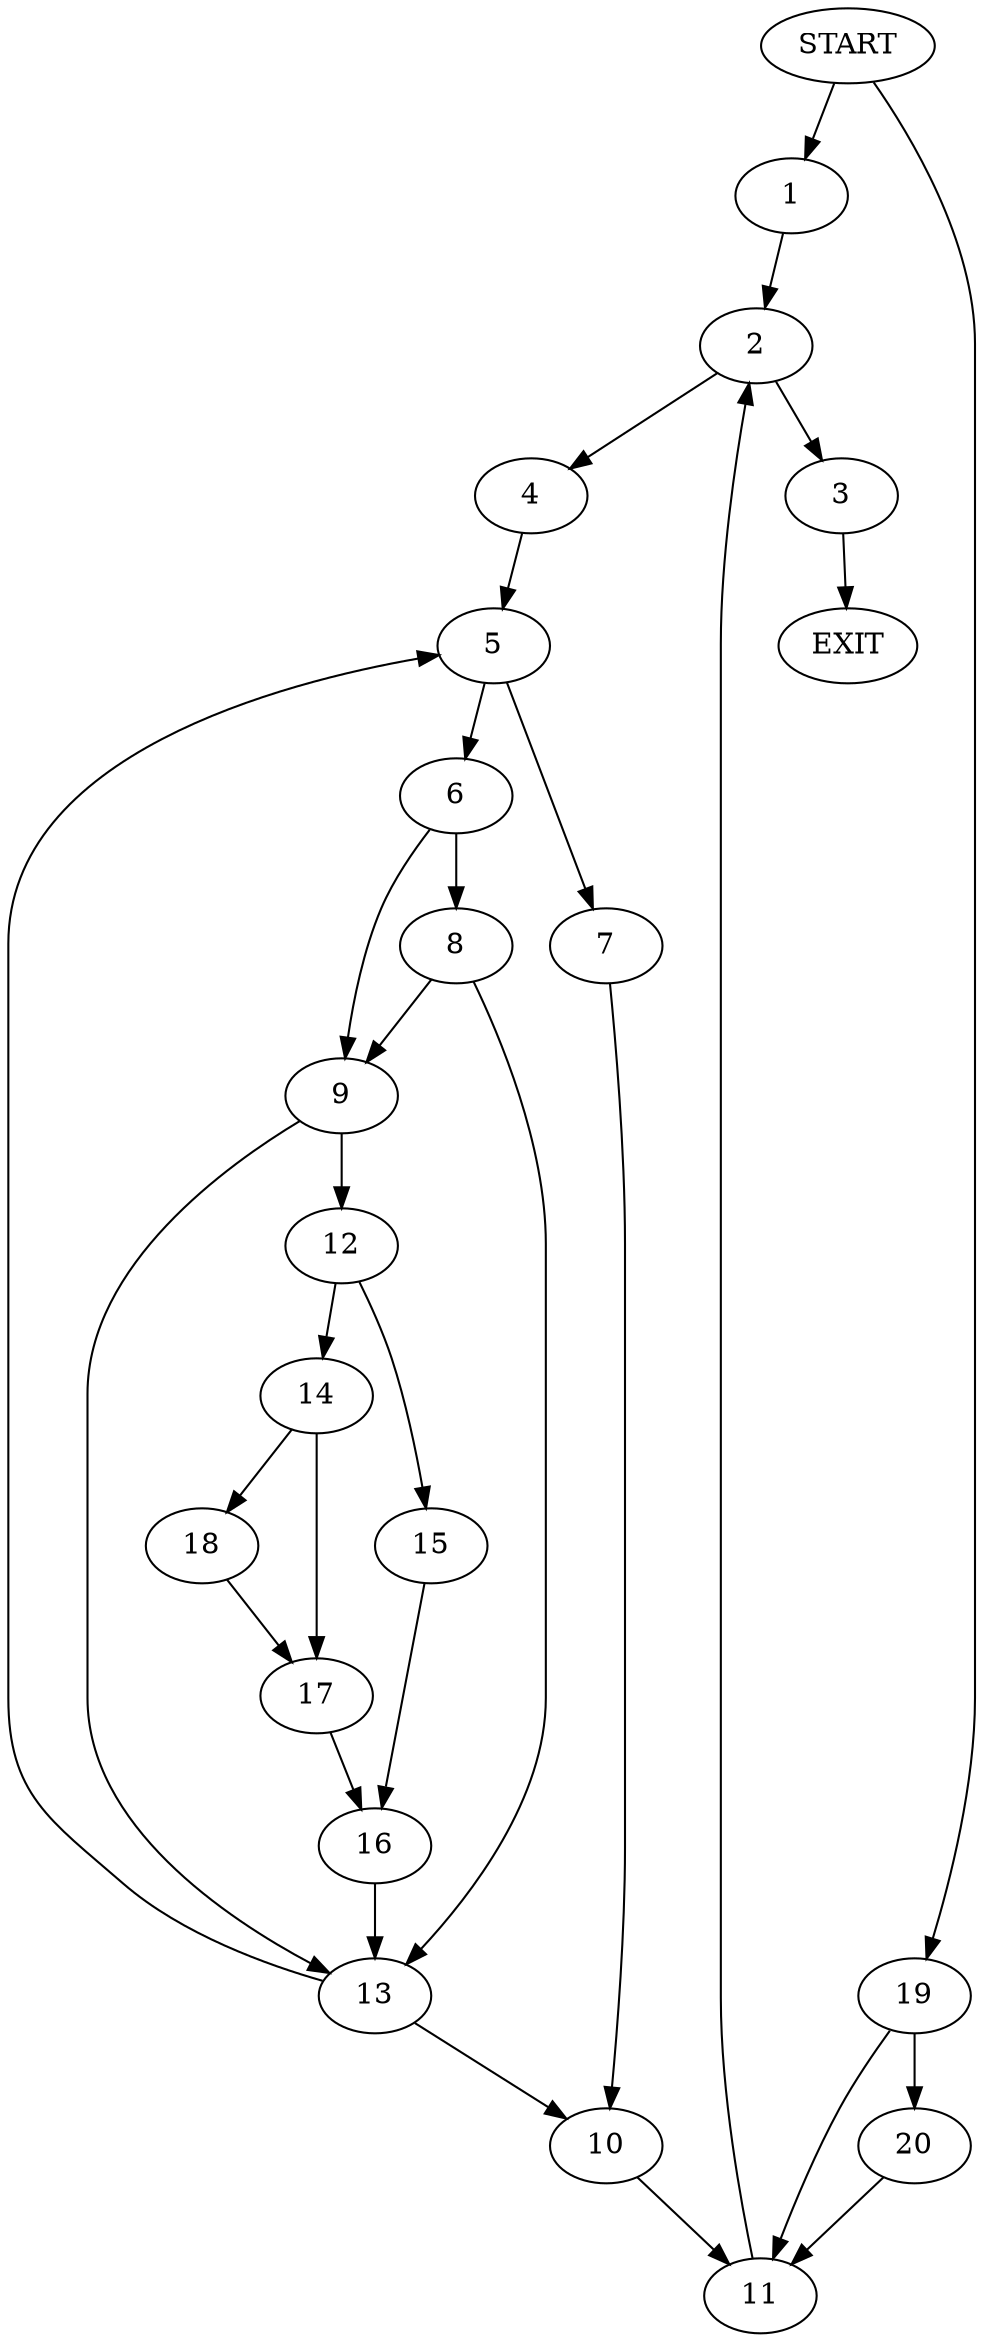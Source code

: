 digraph {
0 [label="START"]
21 [label="EXIT"]
0 -> 1
1 -> 2
2 -> 3
2 -> 4
3 -> 21
4 -> 5
5 -> 6
5 -> 7
6 -> 8
6 -> 9
7 -> 10
10 -> 11
9 -> 12
9 -> 13
8 -> 9
8 -> 13
13 -> 10
13 -> 5
12 -> 14
12 -> 15
15 -> 16
14 -> 17
14 -> 18
16 -> 13
18 -> 17
17 -> 16
11 -> 2
0 -> 19
19 -> 20
19 -> 11
20 -> 11
}
